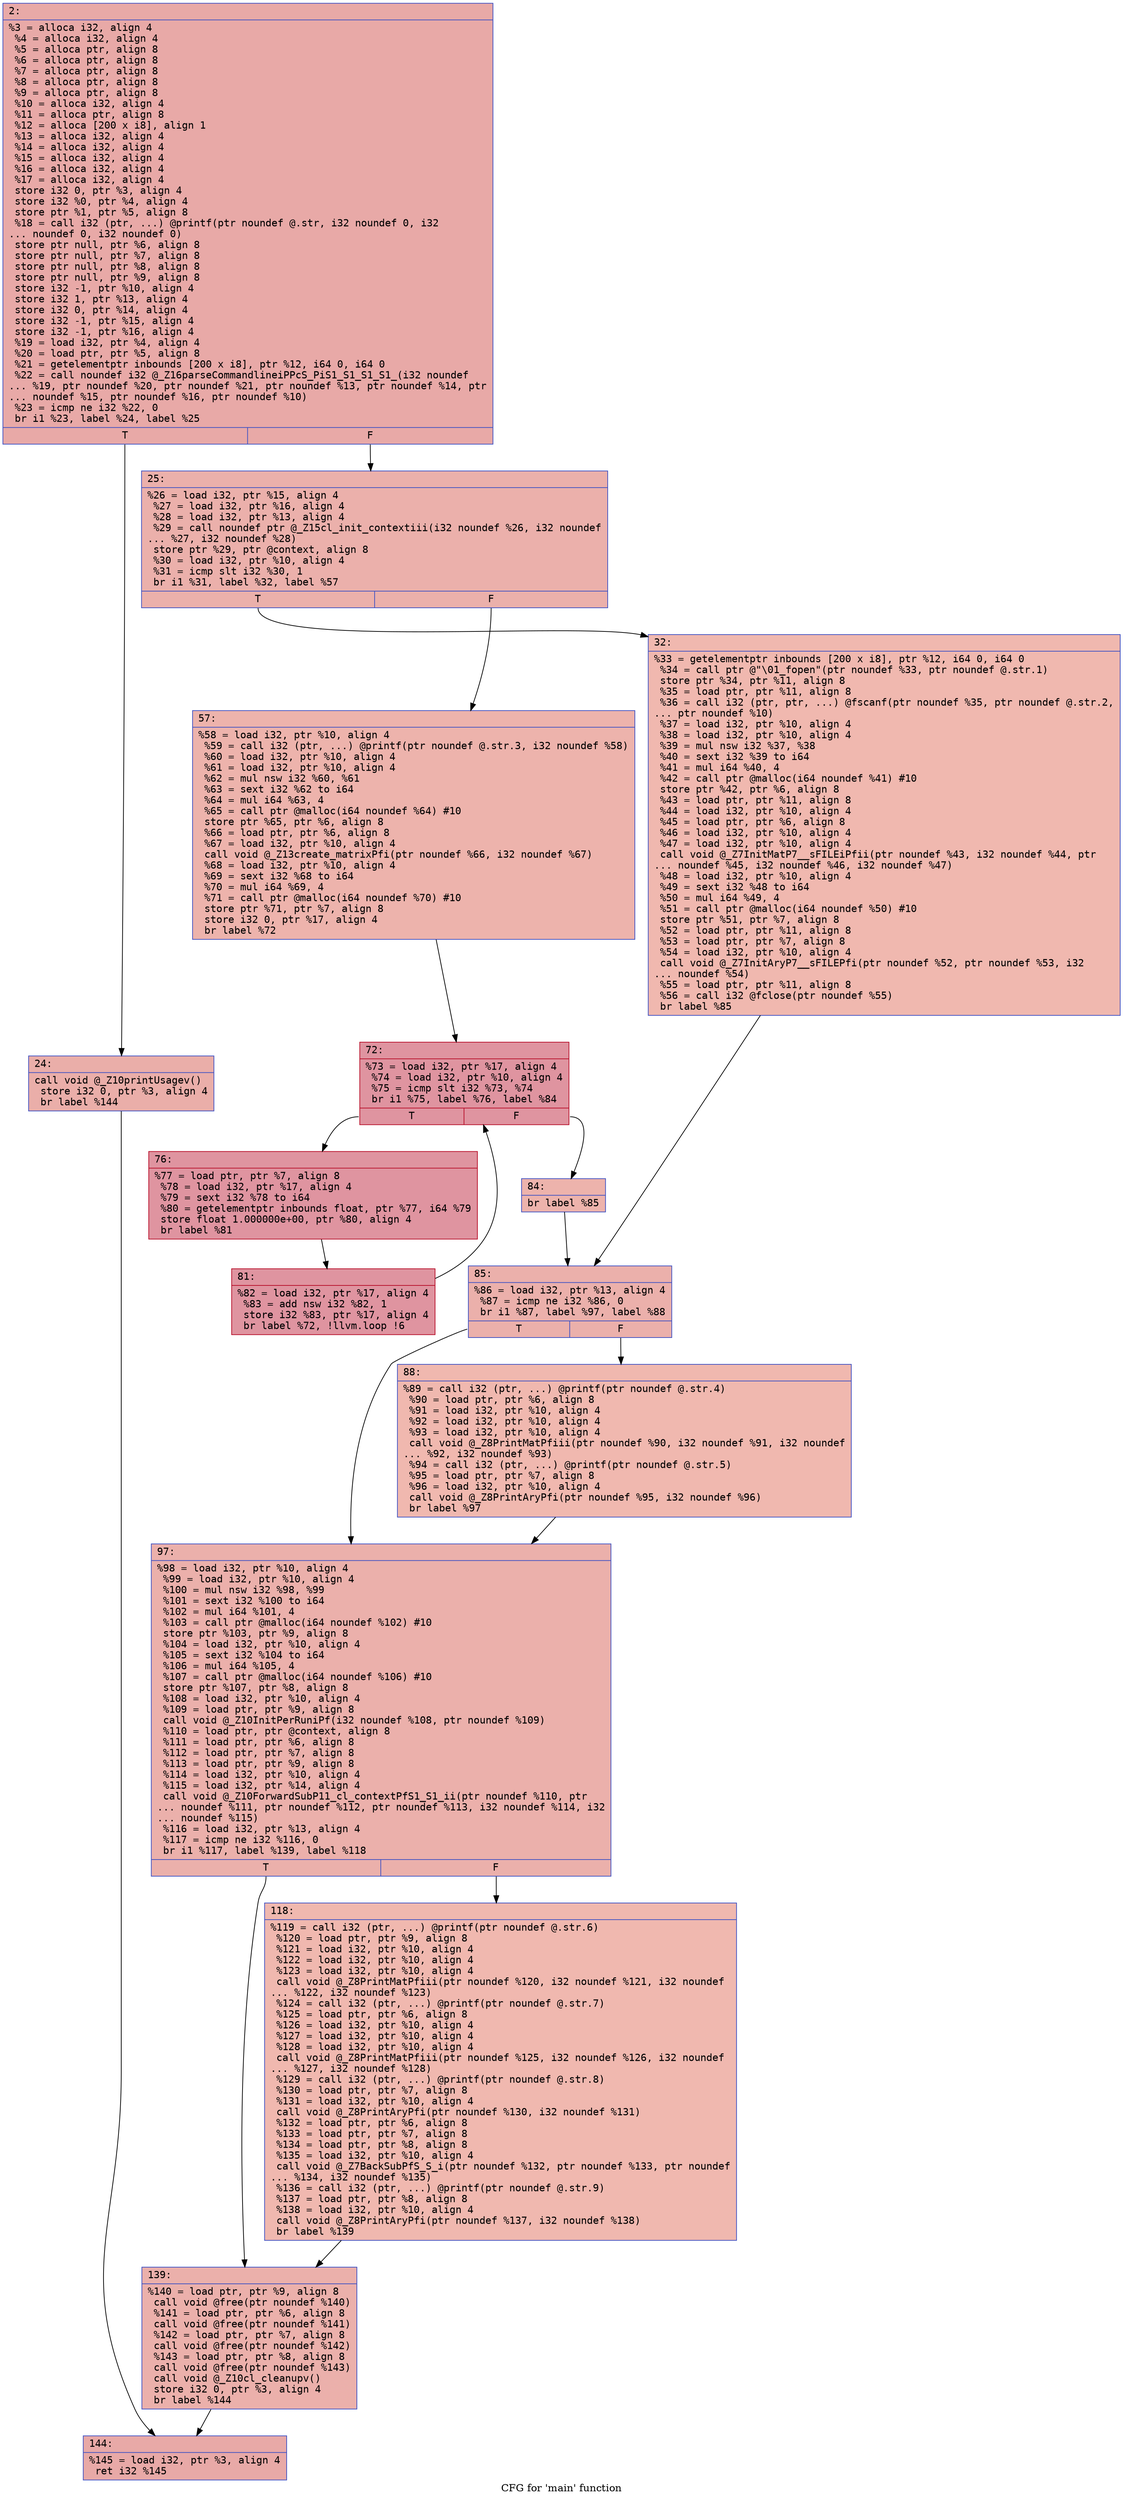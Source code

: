 digraph "CFG for 'main' function" {
	label="CFG for 'main' function";

	Node0x6000038ae6c0 [shape=record,color="#3d50c3ff", style=filled, fillcolor="#ca3b3770" fontname="Courier",label="{2:\l|  %3 = alloca i32, align 4\l  %4 = alloca i32, align 4\l  %5 = alloca ptr, align 8\l  %6 = alloca ptr, align 8\l  %7 = alloca ptr, align 8\l  %8 = alloca ptr, align 8\l  %9 = alloca ptr, align 8\l  %10 = alloca i32, align 4\l  %11 = alloca ptr, align 8\l  %12 = alloca [200 x i8], align 1\l  %13 = alloca i32, align 4\l  %14 = alloca i32, align 4\l  %15 = alloca i32, align 4\l  %16 = alloca i32, align 4\l  %17 = alloca i32, align 4\l  store i32 0, ptr %3, align 4\l  store i32 %0, ptr %4, align 4\l  store ptr %1, ptr %5, align 8\l  %18 = call i32 (ptr, ...) @printf(ptr noundef @.str, i32 noundef 0, i32\l... noundef 0, i32 noundef 0)\l  store ptr null, ptr %6, align 8\l  store ptr null, ptr %7, align 8\l  store ptr null, ptr %8, align 8\l  store ptr null, ptr %9, align 8\l  store i32 -1, ptr %10, align 4\l  store i32 1, ptr %13, align 4\l  store i32 0, ptr %14, align 4\l  store i32 -1, ptr %15, align 4\l  store i32 -1, ptr %16, align 4\l  %19 = load i32, ptr %4, align 4\l  %20 = load ptr, ptr %5, align 8\l  %21 = getelementptr inbounds [200 x i8], ptr %12, i64 0, i64 0\l  %22 = call noundef i32 @_Z16parseCommandlineiPPcS_PiS1_S1_S1_S1_(i32 noundef\l... %19, ptr noundef %20, ptr noundef %21, ptr noundef %13, ptr noundef %14, ptr\l... noundef %15, ptr noundef %16, ptr noundef %10)\l  %23 = icmp ne i32 %22, 0\l  br i1 %23, label %24, label %25\l|{<s0>T|<s1>F}}"];
	Node0x6000038ae6c0:s0 -> Node0x6000038ae710[tooltip="2 -> 24\nProbability 62.50%" ];
	Node0x6000038ae6c0:s1 -> Node0x6000038ae760[tooltip="2 -> 25\nProbability 37.50%" ];
	Node0x6000038ae710 [shape=record,color="#3d50c3ff", style=filled, fillcolor="#d0473d70" fontname="Courier",label="{24:\l|  call void @_Z10printUsagev()\l  store i32 0, ptr %3, align 4\l  br label %144\l}"];
	Node0x6000038ae710 -> Node0x6000038aeb20[tooltip="24 -> 144\nProbability 100.00%" ];
	Node0x6000038ae760 [shape=record,color="#3d50c3ff", style=filled, fillcolor="#d24b4070" fontname="Courier",label="{25:\l|  %26 = load i32, ptr %15, align 4\l  %27 = load i32, ptr %16, align 4\l  %28 = load i32, ptr %13, align 4\l  %29 = call noundef ptr @_Z15cl_init_contextiii(i32 noundef %26, i32 noundef\l... %27, i32 noundef %28)\l  store ptr %29, ptr @context, align 8\l  %30 = load i32, ptr %10, align 4\l  %31 = icmp slt i32 %30, 1\l  br i1 %31, label %32, label %57\l|{<s0>T|<s1>F}}"];
	Node0x6000038ae760:s0 -> Node0x6000038ae7b0[tooltip="25 -> 32\nProbability 37.50%" ];
	Node0x6000038ae760:s1 -> Node0x6000038ae800[tooltip="25 -> 57\nProbability 62.50%" ];
	Node0x6000038ae7b0 [shape=record,color="#3d50c3ff", style=filled, fillcolor="#dc5d4a70" fontname="Courier",label="{32:\l|  %33 = getelementptr inbounds [200 x i8], ptr %12, i64 0, i64 0\l  %34 = call ptr @\"\\01_fopen\"(ptr noundef %33, ptr noundef @.str.1)\l  store ptr %34, ptr %11, align 8\l  %35 = load ptr, ptr %11, align 8\l  %36 = call i32 (ptr, ptr, ...) @fscanf(ptr noundef %35, ptr noundef @.str.2,\l... ptr noundef %10)\l  %37 = load i32, ptr %10, align 4\l  %38 = load i32, ptr %10, align 4\l  %39 = mul nsw i32 %37, %38\l  %40 = sext i32 %39 to i64\l  %41 = mul i64 %40, 4\l  %42 = call ptr @malloc(i64 noundef %41) #10\l  store ptr %42, ptr %6, align 8\l  %43 = load ptr, ptr %11, align 8\l  %44 = load i32, ptr %10, align 4\l  %45 = load ptr, ptr %6, align 8\l  %46 = load i32, ptr %10, align 4\l  %47 = load i32, ptr %10, align 4\l  call void @_Z7InitMatP7__sFILEiPfii(ptr noundef %43, i32 noundef %44, ptr\l... noundef %45, i32 noundef %46, i32 noundef %47)\l  %48 = load i32, ptr %10, align 4\l  %49 = sext i32 %48 to i64\l  %50 = mul i64 %49, 4\l  %51 = call ptr @malloc(i64 noundef %50) #10\l  store ptr %51, ptr %7, align 8\l  %52 = load ptr, ptr %11, align 8\l  %53 = load ptr, ptr %7, align 8\l  %54 = load i32, ptr %10, align 4\l  call void @_Z7InitAryP7__sFILEPfi(ptr noundef %52, ptr noundef %53, i32\l... noundef %54)\l  %55 = load ptr, ptr %11, align 8\l  %56 = call i32 @fclose(ptr noundef %55)\l  br label %85\l}"];
	Node0x6000038ae7b0 -> Node0x6000038ae990[tooltip="32 -> 85\nProbability 100.00%" ];
	Node0x6000038ae800 [shape=record,color="#3d50c3ff", style=filled, fillcolor="#d6524470" fontname="Courier",label="{57:\l|  %58 = load i32, ptr %10, align 4\l  %59 = call i32 (ptr, ...) @printf(ptr noundef @.str.3, i32 noundef %58)\l  %60 = load i32, ptr %10, align 4\l  %61 = load i32, ptr %10, align 4\l  %62 = mul nsw i32 %60, %61\l  %63 = sext i32 %62 to i64\l  %64 = mul i64 %63, 4\l  %65 = call ptr @malloc(i64 noundef %64) #10\l  store ptr %65, ptr %6, align 8\l  %66 = load ptr, ptr %6, align 8\l  %67 = load i32, ptr %10, align 4\l  call void @_Z13create_matrixPfi(ptr noundef %66, i32 noundef %67)\l  %68 = load i32, ptr %10, align 4\l  %69 = sext i32 %68 to i64\l  %70 = mul i64 %69, 4\l  %71 = call ptr @malloc(i64 noundef %70) #10\l  store ptr %71, ptr %7, align 8\l  store i32 0, ptr %17, align 4\l  br label %72\l}"];
	Node0x6000038ae800 -> Node0x6000038ae850[tooltip="57 -> 72\nProbability 100.00%" ];
	Node0x6000038ae850 [shape=record,color="#b70d28ff", style=filled, fillcolor="#b70d2870" fontname="Courier",label="{72:\l|  %73 = load i32, ptr %17, align 4\l  %74 = load i32, ptr %10, align 4\l  %75 = icmp slt i32 %73, %74\l  br i1 %75, label %76, label %84\l|{<s0>T|<s1>F}}"];
	Node0x6000038ae850:s0 -> Node0x6000038ae8a0[tooltip="72 -> 76\nProbability 96.88%" ];
	Node0x6000038ae850:s1 -> Node0x6000038ae940[tooltip="72 -> 84\nProbability 3.12%" ];
	Node0x6000038ae8a0 [shape=record,color="#b70d28ff", style=filled, fillcolor="#b70d2870" fontname="Courier",label="{76:\l|  %77 = load ptr, ptr %7, align 8\l  %78 = load i32, ptr %17, align 4\l  %79 = sext i32 %78 to i64\l  %80 = getelementptr inbounds float, ptr %77, i64 %79\l  store float 1.000000e+00, ptr %80, align 4\l  br label %81\l}"];
	Node0x6000038ae8a0 -> Node0x6000038ae8f0[tooltip="76 -> 81\nProbability 100.00%" ];
	Node0x6000038ae8f0 [shape=record,color="#b70d28ff", style=filled, fillcolor="#b70d2870" fontname="Courier",label="{81:\l|  %82 = load i32, ptr %17, align 4\l  %83 = add nsw i32 %82, 1\l  store i32 %83, ptr %17, align 4\l  br label %72, !llvm.loop !6\l}"];
	Node0x6000038ae8f0 -> Node0x6000038ae850[tooltip="81 -> 72\nProbability 100.00%" ];
	Node0x6000038ae940 [shape=record,color="#3d50c3ff", style=filled, fillcolor="#d6524470" fontname="Courier",label="{84:\l|  br label %85\l}"];
	Node0x6000038ae940 -> Node0x6000038ae990[tooltip="84 -> 85\nProbability 100.00%" ];
	Node0x6000038ae990 [shape=record,color="#3d50c3ff", style=filled, fillcolor="#d24b4070" fontname="Courier",label="{85:\l|  %86 = load i32, ptr %13, align 4\l  %87 = icmp ne i32 %86, 0\l  br i1 %87, label %97, label %88\l|{<s0>T|<s1>F}}"];
	Node0x6000038ae990:s0 -> Node0x6000038aea30[tooltip="85 -> 97\nProbability 62.50%" ];
	Node0x6000038ae990:s1 -> Node0x6000038ae9e0[tooltip="85 -> 88\nProbability 37.50%" ];
	Node0x6000038ae9e0 [shape=record,color="#3d50c3ff", style=filled, fillcolor="#dc5d4a70" fontname="Courier",label="{88:\l|  %89 = call i32 (ptr, ...) @printf(ptr noundef @.str.4)\l  %90 = load ptr, ptr %6, align 8\l  %91 = load i32, ptr %10, align 4\l  %92 = load i32, ptr %10, align 4\l  %93 = load i32, ptr %10, align 4\l  call void @_Z8PrintMatPfiii(ptr noundef %90, i32 noundef %91, i32 noundef\l... %92, i32 noundef %93)\l  %94 = call i32 (ptr, ...) @printf(ptr noundef @.str.5)\l  %95 = load ptr, ptr %7, align 8\l  %96 = load i32, ptr %10, align 4\l  call void @_Z8PrintAryPfi(ptr noundef %95, i32 noundef %96)\l  br label %97\l}"];
	Node0x6000038ae9e0 -> Node0x6000038aea30[tooltip="88 -> 97\nProbability 100.00%" ];
	Node0x6000038aea30 [shape=record,color="#3d50c3ff", style=filled, fillcolor="#d24b4070" fontname="Courier",label="{97:\l|  %98 = load i32, ptr %10, align 4\l  %99 = load i32, ptr %10, align 4\l  %100 = mul nsw i32 %98, %99\l  %101 = sext i32 %100 to i64\l  %102 = mul i64 %101, 4\l  %103 = call ptr @malloc(i64 noundef %102) #10\l  store ptr %103, ptr %9, align 8\l  %104 = load i32, ptr %10, align 4\l  %105 = sext i32 %104 to i64\l  %106 = mul i64 %105, 4\l  %107 = call ptr @malloc(i64 noundef %106) #10\l  store ptr %107, ptr %8, align 8\l  %108 = load i32, ptr %10, align 4\l  %109 = load ptr, ptr %9, align 8\l  call void @_Z10InitPerRuniPf(i32 noundef %108, ptr noundef %109)\l  %110 = load ptr, ptr @context, align 8\l  %111 = load ptr, ptr %6, align 8\l  %112 = load ptr, ptr %7, align 8\l  %113 = load ptr, ptr %9, align 8\l  %114 = load i32, ptr %10, align 4\l  %115 = load i32, ptr %14, align 4\l  call void @_Z10ForwardSubP11_cl_contextPfS1_S1_ii(ptr noundef %110, ptr\l... noundef %111, ptr noundef %112, ptr noundef %113, i32 noundef %114, i32\l... noundef %115)\l  %116 = load i32, ptr %13, align 4\l  %117 = icmp ne i32 %116, 0\l  br i1 %117, label %139, label %118\l|{<s0>T|<s1>F}}"];
	Node0x6000038aea30:s0 -> Node0x6000038aead0[tooltip="97 -> 139\nProbability 62.50%" ];
	Node0x6000038aea30:s1 -> Node0x6000038aea80[tooltip="97 -> 118\nProbability 37.50%" ];
	Node0x6000038aea80 [shape=record,color="#3d50c3ff", style=filled, fillcolor="#dc5d4a70" fontname="Courier",label="{118:\l|  %119 = call i32 (ptr, ...) @printf(ptr noundef @.str.6)\l  %120 = load ptr, ptr %9, align 8\l  %121 = load i32, ptr %10, align 4\l  %122 = load i32, ptr %10, align 4\l  %123 = load i32, ptr %10, align 4\l  call void @_Z8PrintMatPfiii(ptr noundef %120, i32 noundef %121, i32 noundef\l... %122, i32 noundef %123)\l  %124 = call i32 (ptr, ...) @printf(ptr noundef @.str.7)\l  %125 = load ptr, ptr %6, align 8\l  %126 = load i32, ptr %10, align 4\l  %127 = load i32, ptr %10, align 4\l  %128 = load i32, ptr %10, align 4\l  call void @_Z8PrintMatPfiii(ptr noundef %125, i32 noundef %126, i32 noundef\l... %127, i32 noundef %128)\l  %129 = call i32 (ptr, ...) @printf(ptr noundef @.str.8)\l  %130 = load ptr, ptr %7, align 8\l  %131 = load i32, ptr %10, align 4\l  call void @_Z8PrintAryPfi(ptr noundef %130, i32 noundef %131)\l  %132 = load ptr, ptr %6, align 8\l  %133 = load ptr, ptr %7, align 8\l  %134 = load ptr, ptr %8, align 8\l  %135 = load i32, ptr %10, align 4\l  call void @_Z7BackSubPfS_S_i(ptr noundef %132, ptr noundef %133, ptr noundef\l... %134, i32 noundef %135)\l  %136 = call i32 (ptr, ...) @printf(ptr noundef @.str.9)\l  %137 = load ptr, ptr %8, align 8\l  %138 = load i32, ptr %10, align 4\l  call void @_Z8PrintAryPfi(ptr noundef %137, i32 noundef %138)\l  br label %139\l}"];
	Node0x6000038aea80 -> Node0x6000038aead0[tooltip="118 -> 139\nProbability 100.00%" ];
	Node0x6000038aead0 [shape=record,color="#3d50c3ff", style=filled, fillcolor="#d24b4070" fontname="Courier",label="{139:\l|  %140 = load ptr, ptr %9, align 8\l  call void @free(ptr noundef %140)\l  %141 = load ptr, ptr %6, align 8\l  call void @free(ptr noundef %141)\l  %142 = load ptr, ptr %7, align 8\l  call void @free(ptr noundef %142)\l  %143 = load ptr, ptr %8, align 8\l  call void @free(ptr noundef %143)\l  call void @_Z10cl_cleanupv()\l  store i32 0, ptr %3, align 4\l  br label %144\l}"];
	Node0x6000038aead0 -> Node0x6000038aeb20[tooltip="139 -> 144\nProbability 100.00%" ];
	Node0x6000038aeb20 [shape=record,color="#3d50c3ff", style=filled, fillcolor="#ca3b3770" fontname="Courier",label="{144:\l|  %145 = load i32, ptr %3, align 4\l  ret i32 %145\l}"];
}
